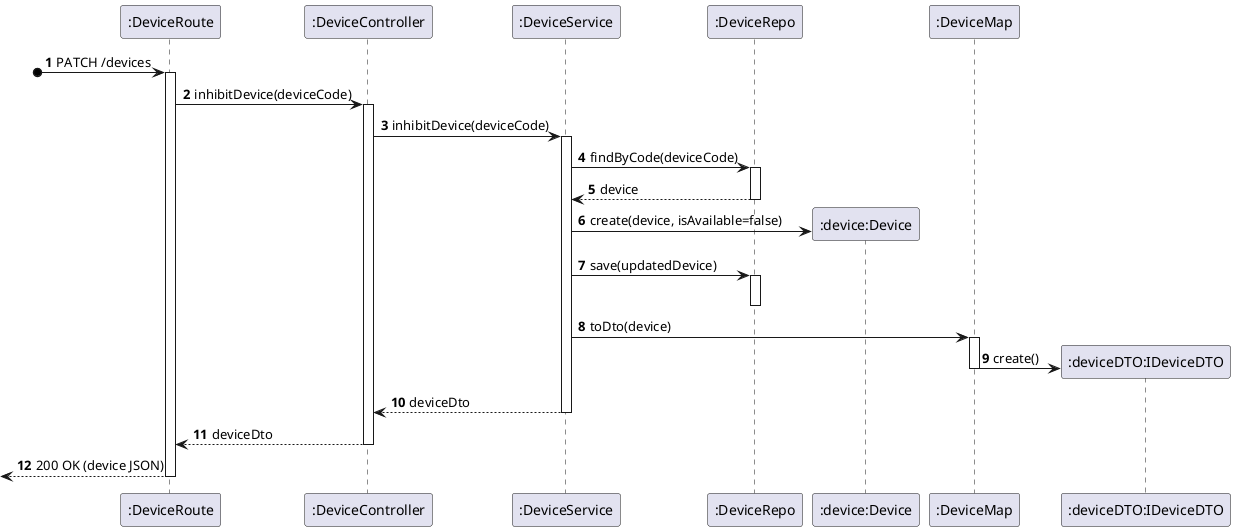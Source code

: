 @startuml process-view
autonumber
participant route as ":DeviceRoute"
participant controller as ":DeviceController"
participant service as ":DeviceService"
participant device_repo as ":DeviceRepo"
participant device as ":device:Device"
participant map as ":DeviceMap"
participant dto as ":deviceDTO:IDeviceDTO"

?o-> route : PATCH /devices
activate route
route -> controller : inhibitDevice(deviceCode)
activate controller
controller -> service : inhibitDevice(deviceCode)
activate service
service -> device_repo : findByCode(deviceCode)
activate device_repo
service <-- device_repo : device
deactivate device_repo
service -> device** : create(device, isAvailable=false)
service -> device_repo : save(updatedDevice)
activate device_repo
deactivate device_repo
service -> map : toDto(device)
activate map
map -> dto** : create()
deactivate map
service --> controller : deviceDto
deactivate service
controller --> route : deviceDto
deactivate controller
<-- route : 200 OK (device JSON)
deactivate route

@enduml
